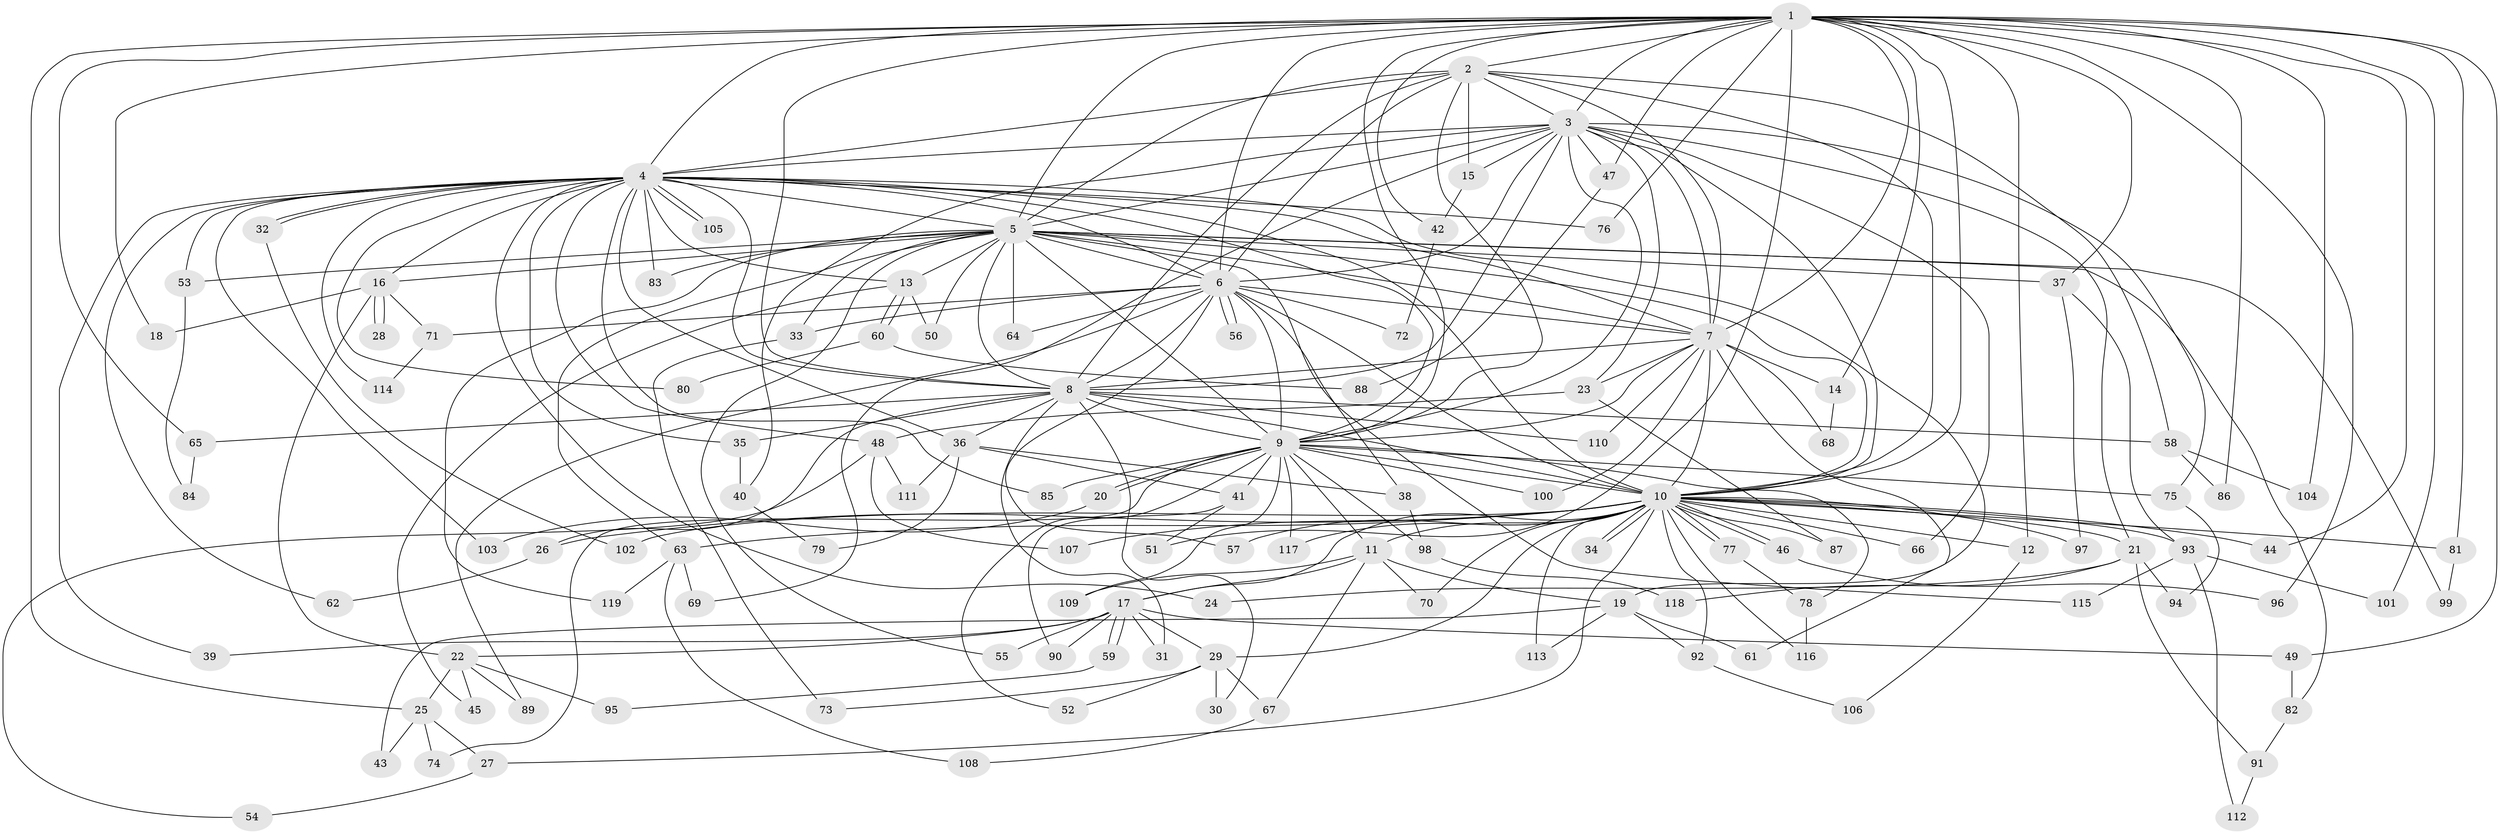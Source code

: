 // coarse degree distribution, {38: 0.016666666666666666, 20: 0.016666666666666666, 16: 0.016666666666666666, 10: 0.016666666666666666, 7: 0.03333333333333333, 12: 0.016666666666666666, 2: 0.45, 5: 0.05, 6: 0.1, 8: 0.03333333333333333, 1: 0.13333333333333333, 3: 0.08333333333333333, 4: 0.03333333333333333}
// Generated by graph-tools (version 1.1) at 2025/49/03/04/25 22:49:21]
// undirected, 119 vertices, 263 edges
graph export_dot {
  node [color=gray90,style=filled];
  1;
  2;
  3;
  4;
  5;
  6;
  7;
  8;
  9;
  10;
  11;
  12;
  13;
  14;
  15;
  16;
  17;
  18;
  19;
  20;
  21;
  22;
  23;
  24;
  25;
  26;
  27;
  28;
  29;
  30;
  31;
  32;
  33;
  34;
  35;
  36;
  37;
  38;
  39;
  40;
  41;
  42;
  43;
  44;
  45;
  46;
  47;
  48;
  49;
  50;
  51;
  52;
  53;
  54;
  55;
  56;
  57;
  58;
  59;
  60;
  61;
  62;
  63;
  64;
  65;
  66;
  67;
  68;
  69;
  70;
  71;
  72;
  73;
  74;
  75;
  76;
  77;
  78;
  79;
  80;
  81;
  82;
  83;
  84;
  85;
  86;
  87;
  88;
  89;
  90;
  91;
  92;
  93;
  94;
  95;
  96;
  97;
  98;
  99;
  100;
  101;
  102;
  103;
  104;
  105;
  106;
  107;
  108;
  109;
  110;
  111;
  112;
  113;
  114;
  115;
  116;
  117;
  118;
  119;
  1 -- 2;
  1 -- 3;
  1 -- 4;
  1 -- 5;
  1 -- 6;
  1 -- 7;
  1 -- 8;
  1 -- 9;
  1 -- 10;
  1 -- 12;
  1 -- 14;
  1 -- 18;
  1 -- 25;
  1 -- 37;
  1 -- 42;
  1 -- 44;
  1 -- 47;
  1 -- 49;
  1 -- 51;
  1 -- 65;
  1 -- 76;
  1 -- 81;
  1 -- 86;
  1 -- 96;
  1 -- 101;
  1 -- 104;
  2 -- 3;
  2 -- 4;
  2 -- 5;
  2 -- 6;
  2 -- 7;
  2 -- 8;
  2 -- 9;
  2 -- 10;
  2 -- 15;
  2 -- 58;
  3 -- 4;
  3 -- 5;
  3 -- 6;
  3 -- 7;
  3 -- 8;
  3 -- 9;
  3 -- 10;
  3 -- 15;
  3 -- 21;
  3 -- 23;
  3 -- 40;
  3 -- 47;
  3 -- 66;
  3 -- 69;
  3 -- 75;
  4 -- 5;
  4 -- 6;
  4 -- 7;
  4 -- 8;
  4 -- 9;
  4 -- 10;
  4 -- 13;
  4 -- 16;
  4 -- 19;
  4 -- 24;
  4 -- 32;
  4 -- 32;
  4 -- 35;
  4 -- 36;
  4 -- 39;
  4 -- 48;
  4 -- 53;
  4 -- 62;
  4 -- 76;
  4 -- 80;
  4 -- 83;
  4 -- 85;
  4 -- 103;
  4 -- 105;
  4 -- 105;
  4 -- 114;
  5 -- 6;
  5 -- 7;
  5 -- 8;
  5 -- 9;
  5 -- 10;
  5 -- 13;
  5 -- 16;
  5 -- 33;
  5 -- 37;
  5 -- 50;
  5 -- 53;
  5 -- 55;
  5 -- 63;
  5 -- 64;
  5 -- 82;
  5 -- 83;
  5 -- 99;
  5 -- 115;
  5 -- 119;
  6 -- 7;
  6 -- 8;
  6 -- 9;
  6 -- 10;
  6 -- 33;
  6 -- 38;
  6 -- 56;
  6 -- 56;
  6 -- 57;
  6 -- 64;
  6 -- 71;
  6 -- 72;
  6 -- 89;
  7 -- 8;
  7 -- 9;
  7 -- 10;
  7 -- 14;
  7 -- 23;
  7 -- 61;
  7 -- 68;
  7 -- 100;
  7 -- 110;
  8 -- 9;
  8 -- 10;
  8 -- 26;
  8 -- 30;
  8 -- 31;
  8 -- 35;
  8 -- 36;
  8 -- 58;
  8 -- 65;
  8 -- 110;
  9 -- 10;
  9 -- 11;
  9 -- 20;
  9 -- 20;
  9 -- 41;
  9 -- 52;
  9 -- 74;
  9 -- 75;
  9 -- 78;
  9 -- 85;
  9 -- 98;
  9 -- 100;
  9 -- 109;
  9 -- 117;
  10 -- 11;
  10 -- 12;
  10 -- 17;
  10 -- 21;
  10 -- 26;
  10 -- 27;
  10 -- 29;
  10 -- 34;
  10 -- 34;
  10 -- 44;
  10 -- 46;
  10 -- 46;
  10 -- 57;
  10 -- 63;
  10 -- 66;
  10 -- 70;
  10 -- 77;
  10 -- 77;
  10 -- 81;
  10 -- 87;
  10 -- 92;
  10 -- 93;
  10 -- 97;
  10 -- 102;
  10 -- 107;
  10 -- 113;
  10 -- 116;
  10 -- 117;
  11 -- 17;
  11 -- 19;
  11 -- 67;
  11 -- 70;
  11 -- 109;
  12 -- 106;
  13 -- 45;
  13 -- 50;
  13 -- 60;
  13 -- 60;
  14 -- 68;
  15 -- 42;
  16 -- 18;
  16 -- 22;
  16 -- 28;
  16 -- 28;
  16 -- 71;
  17 -- 22;
  17 -- 29;
  17 -- 31;
  17 -- 39;
  17 -- 49;
  17 -- 55;
  17 -- 59;
  17 -- 59;
  17 -- 90;
  19 -- 43;
  19 -- 61;
  19 -- 92;
  19 -- 113;
  20 -- 103;
  21 -- 24;
  21 -- 91;
  21 -- 94;
  21 -- 118;
  22 -- 25;
  22 -- 45;
  22 -- 89;
  22 -- 95;
  23 -- 48;
  23 -- 87;
  25 -- 27;
  25 -- 43;
  25 -- 74;
  26 -- 62;
  27 -- 54;
  29 -- 30;
  29 -- 52;
  29 -- 67;
  29 -- 73;
  32 -- 102;
  33 -- 73;
  35 -- 40;
  36 -- 38;
  36 -- 41;
  36 -- 79;
  36 -- 111;
  37 -- 93;
  37 -- 97;
  38 -- 98;
  40 -- 79;
  41 -- 51;
  41 -- 90;
  42 -- 72;
  46 -- 96;
  47 -- 88;
  48 -- 54;
  48 -- 107;
  48 -- 111;
  49 -- 82;
  53 -- 84;
  58 -- 86;
  58 -- 104;
  59 -- 95;
  60 -- 80;
  60 -- 88;
  63 -- 69;
  63 -- 108;
  63 -- 119;
  65 -- 84;
  67 -- 108;
  71 -- 114;
  75 -- 94;
  77 -- 78;
  78 -- 116;
  81 -- 99;
  82 -- 91;
  91 -- 112;
  92 -- 106;
  93 -- 101;
  93 -- 112;
  93 -- 115;
  98 -- 118;
}
